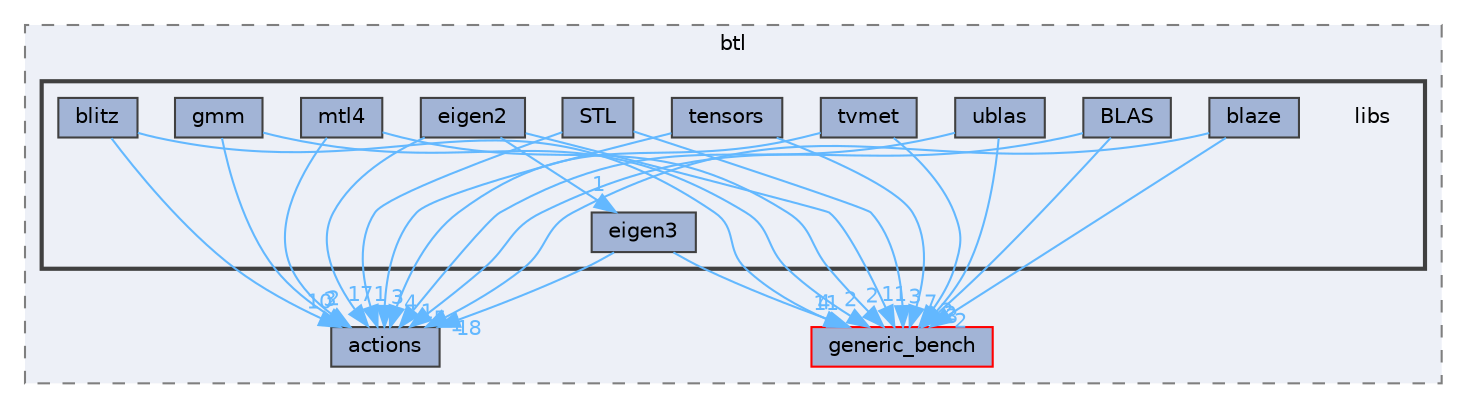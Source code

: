 digraph "external/taskflow/3rd-party/eigen-3.3.7/bench/btl/libs"
{
 // LATEX_PDF_SIZE
  bgcolor="transparent";
  edge [fontname=Helvetica,fontsize=10,labelfontname=Helvetica,labelfontsize=10];
  node [fontname=Helvetica,fontsize=10,shape=box,height=0.2,width=0.4];
  compound=true
  subgraph clusterdir_028b176b860c4ef359c36cd852fb7d45 {
    graph [ bgcolor="#edf0f7", pencolor="grey50", label="btl", fontname=Helvetica,fontsize=10 style="filled,dashed", URL="dir_028b176b860c4ef359c36cd852fb7d45.html",tooltip=""]
  dir_62e7ada8e036e3e9b12b4354b79081d2 [label="actions", fillcolor="#a2b4d6", color="grey25", style="filled", URL="dir_62e7ada8e036e3e9b12b4354b79081d2.html",tooltip=""];
  dir_67b07a53b6f43e6e09846caa95aa8959 [label="generic_bench", fillcolor="#a2b4d6", color="red", style="filled", URL="dir_67b07a53b6f43e6e09846caa95aa8959.html",tooltip=""];
  subgraph clusterdir_363e6e8488608242c914f85677b37f06 {
    graph [ bgcolor="#edf0f7", pencolor="grey25", label="", fontname=Helvetica,fontsize=10 style="filled,bold", URL="dir_363e6e8488608242c914f85677b37f06.html",tooltip=""]
    dir_363e6e8488608242c914f85677b37f06 [shape=plaintext, label="libs"];
  dir_fba0595404d70fed539ffd84914aa2dc [label="BLAS", fillcolor="#a2b4d6", color="grey25", style="filled", URL="dir_fba0595404d70fed539ffd84914aa2dc.html",tooltip=""];
  dir_6f5ab681d0a3281fb1db5ea1259a8a08 [label="blaze", fillcolor="#a2b4d6", color="grey25", style="filled", URL="dir_6f5ab681d0a3281fb1db5ea1259a8a08.html",tooltip=""];
  dir_85ac0cde4094489b7be9fec3faf418b2 [label="blitz", fillcolor="#a2b4d6", color="grey25", style="filled", URL="dir_85ac0cde4094489b7be9fec3faf418b2.html",tooltip=""];
  dir_fa0336e3e90044dcc67d17b2806ef8f9 [label="eigen2", fillcolor="#a2b4d6", color="grey25", style="filled", URL="dir_fa0336e3e90044dcc67d17b2806ef8f9.html",tooltip=""];
  dir_244c884d66409ecbc85cab3532af89b2 [label="eigen3", fillcolor="#a2b4d6", color="grey25", style="filled", URL="dir_244c884d66409ecbc85cab3532af89b2.html",tooltip=""];
  dir_e1637601c9e0ed574d45ed70f4624041 [label="gmm", fillcolor="#a2b4d6", color="grey25", style="filled", URL="dir_e1637601c9e0ed574d45ed70f4624041.html",tooltip=""];
  dir_990076a45aae0f82d3afb4a5e3f7709e [label="mtl4", fillcolor="#a2b4d6", color="grey25", style="filled", URL="dir_990076a45aae0f82d3afb4a5e3f7709e.html",tooltip=""];
  dir_b0785464d452b27952fc61e6e45714c1 [label="STL", fillcolor="#a2b4d6", color="grey25", style="filled", URL="dir_b0785464d452b27952fc61e6e45714c1.html",tooltip=""];
  dir_f73f801887c0ee7dc2d75b5df5a432ec [label="tensors", fillcolor="#a2b4d6", color="grey25", style="filled", URL="dir_f73f801887c0ee7dc2d75b5df5a432ec.html",tooltip=""];
  dir_d0df24d3d82dcd90f66e3b517d51a4f6 [label="tvmet", fillcolor="#a2b4d6", color="grey25", style="filled", URL="dir_d0df24d3d82dcd90f66e3b517d51a4f6.html",tooltip=""];
  dir_4bbc45d5ed5e2dc159740814c56a6249 [label="ublas", fillcolor="#a2b4d6", color="grey25", style="filled", URL="dir_4bbc45d5ed5e2dc159740814c56a6249.html",tooltip=""];
  }
  }
  dir_fba0595404d70fed539ffd84914aa2dc->dir_62e7ada8e036e3e9b12b4354b79081d2 [headlabel="5", labeldistance=1.5 headhref="dir_000080_000016.html" href="dir_000080_000016.html" color="steelblue1" fontcolor="steelblue1"];
  dir_fba0595404d70fed539ffd84914aa2dc->dir_67b07a53b6f43e6e09846caa95aa8959 [headlabel="3", labeldistance=1.5 headhref="dir_000080_000347.html" href="dir_000080_000347.html" color="steelblue1" fontcolor="steelblue1"];
  dir_6f5ab681d0a3281fb1db5ea1259a8a08->dir_62e7ada8e036e3e9b12b4354b79081d2 [headlabel="1", labeldistance=1.5 headhref="dir_000082_000016.html" href="dir_000082_000016.html" color="steelblue1" fontcolor="steelblue1"];
  dir_6f5ab681d0a3281fb1db5ea1259a8a08->dir_67b07a53b6f43e6e09846caa95aa8959 [headlabel="2", labeldistance=1.5 headhref="dir_000082_000347.html" href="dir_000082_000347.html" color="steelblue1" fontcolor="steelblue1"];
  dir_85ac0cde4094489b7be9fec3faf418b2->dir_62e7ada8e036e3e9b12b4354b79081d2 [headlabel="10", labeldistance=1.5 headhref="dir_000084_000016.html" href="dir_000084_000016.html" color="steelblue1" fontcolor="steelblue1"];
  dir_85ac0cde4094489b7be9fec3faf418b2->dir_67b07a53b6f43e6e09846caa95aa8959 [headlabel="4", labeldistance=1.5 headhref="dir_000084_000347.html" href="dir_000084_000347.html" color="steelblue1" fontcolor="steelblue1"];
  dir_fa0336e3e90044dcc67d17b2806ef8f9->dir_244c884d66409ecbc85cab3532af89b2 [headlabel="1", labeldistance=1.5 headhref="dir_000240_000241.html" href="dir_000240_000241.html" color="steelblue1" fontcolor="steelblue1"];
  dir_fa0336e3e90044dcc67d17b2806ef8f9->dir_62e7ada8e036e3e9b12b4354b79081d2 [headlabel="17", labeldistance=1.5 headhref="dir_000240_000016.html" href="dir_000240_000016.html" color="steelblue1" fontcolor="steelblue1"];
  dir_fa0336e3e90044dcc67d17b2806ef8f9->dir_67b07a53b6f43e6e09846caa95aa8959 [headlabel="11", labeldistance=1.5 headhref="dir_000240_000347.html" href="dir_000240_000347.html" color="steelblue1" fontcolor="steelblue1"];
  dir_244c884d66409ecbc85cab3532af89b2->dir_62e7ada8e036e3e9b12b4354b79081d2 [headlabel="18", labeldistance=1.5 headhref="dir_000241_000016.html" href="dir_000241_000016.html" color="steelblue1" fontcolor="steelblue1"];
  dir_244c884d66409ecbc85cab3532af89b2->dir_67b07a53b6f43e6e09846caa95aa8959 [headlabel="11", labeldistance=1.5 headhref="dir_000241_000347.html" href="dir_000241_000347.html" color="steelblue1" fontcolor="steelblue1"];
  dir_e1637601c9e0ed574d45ed70f4624041->dir_62e7ada8e036e3e9b12b4354b79081d2 [headlabel="3", labeldistance=1.5 headhref="dir_000359_000016.html" href="dir_000359_000016.html" color="steelblue1" fontcolor="steelblue1"];
  dir_e1637601c9e0ed574d45ed70f4624041->dir_67b07a53b6f43e6e09846caa95aa8959 [headlabel="2", labeldistance=1.5 headhref="dir_000359_000347.html" href="dir_000359_000347.html" color="steelblue1" fontcolor="steelblue1"];
  dir_990076a45aae0f82d3afb4a5e3f7709e->dir_62e7ada8e036e3e9b12b4354b79081d2 [headlabel="2", labeldistance=1.5 headhref="dir_000514_000016.html" href="dir_000514_000016.html" color="steelblue1" fontcolor="steelblue1"];
  dir_990076a45aae0f82d3afb4a5e3f7709e->dir_67b07a53b6f43e6e09846caa95aa8959 [headlabel="2", labeldistance=1.5 headhref="dir_000514_000347.html" href="dir_000514_000347.html" color="steelblue1" fontcolor="steelblue1"];
  dir_b0785464d452b27952fc61e6e45714c1->dir_62e7ada8e036e3e9b12b4354b79081d2 [headlabel="1", labeldistance=1.5 headhref="dir_000791_000016.html" href="dir_000791_000016.html" color="steelblue1" fontcolor="steelblue1"];
  dir_b0785464d452b27952fc61e6e45714c1->dir_67b07a53b6f43e6e09846caa95aa8959 [headlabel="3", labeldistance=1.5 headhref="dir_000791_000347.html" href="dir_000791_000347.html" color="steelblue1" fontcolor="steelblue1"];
  dir_f73f801887c0ee7dc2d75b5df5a432ec->dir_62e7ada8e036e3e9b12b4354b79081d2 [headlabel="3", labeldistance=1.5 headhref="dir_000833_000016.html" href="dir_000833_000016.html" color="steelblue1" fontcolor="steelblue1"];
  dir_f73f801887c0ee7dc2d75b5df5a432ec->dir_67b07a53b6f43e6e09846caa95aa8959 [headlabel="7", labeldistance=1.5 headhref="dir_000833_000347.html" href="dir_000833_000347.html" color="steelblue1" fontcolor="steelblue1"];
  dir_d0df24d3d82dcd90f66e3b517d51a4f6->dir_62e7ada8e036e3e9b12b4354b79081d2 [headlabel="4", labeldistance=1.5 headhref="dir_000874_000016.html" href="dir_000874_000016.html" color="steelblue1" fontcolor="steelblue1"];
  dir_d0df24d3d82dcd90f66e3b517d51a4f6->dir_67b07a53b6f43e6e09846caa95aa8959 [headlabel="2", labeldistance=1.5 headhref="dir_000874_000347.html" href="dir_000874_000347.html" color="steelblue1" fontcolor="steelblue1"];
  dir_4bbc45d5ed5e2dc159740814c56a6249->dir_62e7ada8e036e3e9b12b4354b79081d2 [headlabel="1", labeldistance=1.5 headhref="dir_000882_000016.html" href="dir_000882_000016.html" color="steelblue1" fontcolor="steelblue1"];
  dir_4bbc45d5ed5e2dc159740814c56a6249->dir_67b07a53b6f43e6e09846caa95aa8959 [headlabel="2", labeldistance=1.5 headhref="dir_000882_000347.html" href="dir_000882_000347.html" color="steelblue1" fontcolor="steelblue1"];
}
